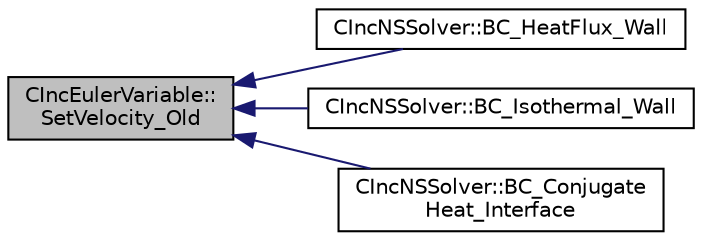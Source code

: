 digraph "CIncEulerVariable::SetVelocity_Old"
{
  edge [fontname="Helvetica",fontsize="10",labelfontname="Helvetica",labelfontsize="10"];
  node [fontname="Helvetica",fontsize="10",shape=record];
  rankdir="LR";
  Node302 [label="CIncEulerVariable::\lSetVelocity_Old",height=0.2,width=0.4,color="black", fillcolor="grey75", style="filled", fontcolor="black"];
  Node302 -> Node303 [dir="back",color="midnightblue",fontsize="10",style="solid",fontname="Helvetica"];
  Node303 [label="CIncNSSolver::BC_HeatFlux_Wall",height=0.2,width=0.4,color="black", fillcolor="white", style="filled",URL="$class_c_inc_n_s_solver.html#af64e336b5dd2ffd669bbb8924c896b3e",tooltip="Impose a no-slip condition. "];
  Node302 -> Node304 [dir="back",color="midnightblue",fontsize="10",style="solid",fontname="Helvetica"];
  Node304 [label="CIncNSSolver::BC_Isothermal_Wall",height=0.2,width=0.4,color="black", fillcolor="white", style="filled",URL="$class_c_inc_n_s_solver.html#aff9a4fe7596b26665f888b60a39d5076",tooltip="Impose an isothermal temperature condition at the wall. "];
  Node302 -> Node305 [dir="back",color="midnightblue",fontsize="10",style="solid",fontname="Helvetica"];
  Node305 [label="CIncNSSolver::BC_Conjugate\lHeat_Interface",height=0.2,width=0.4,color="black", fillcolor="white", style="filled",URL="$class_c_inc_n_s_solver.html#a63488a5dc1ba150b2b0d74b389c9cfa7",tooltip="Impose the (received) conjugate heat variables. "];
}
